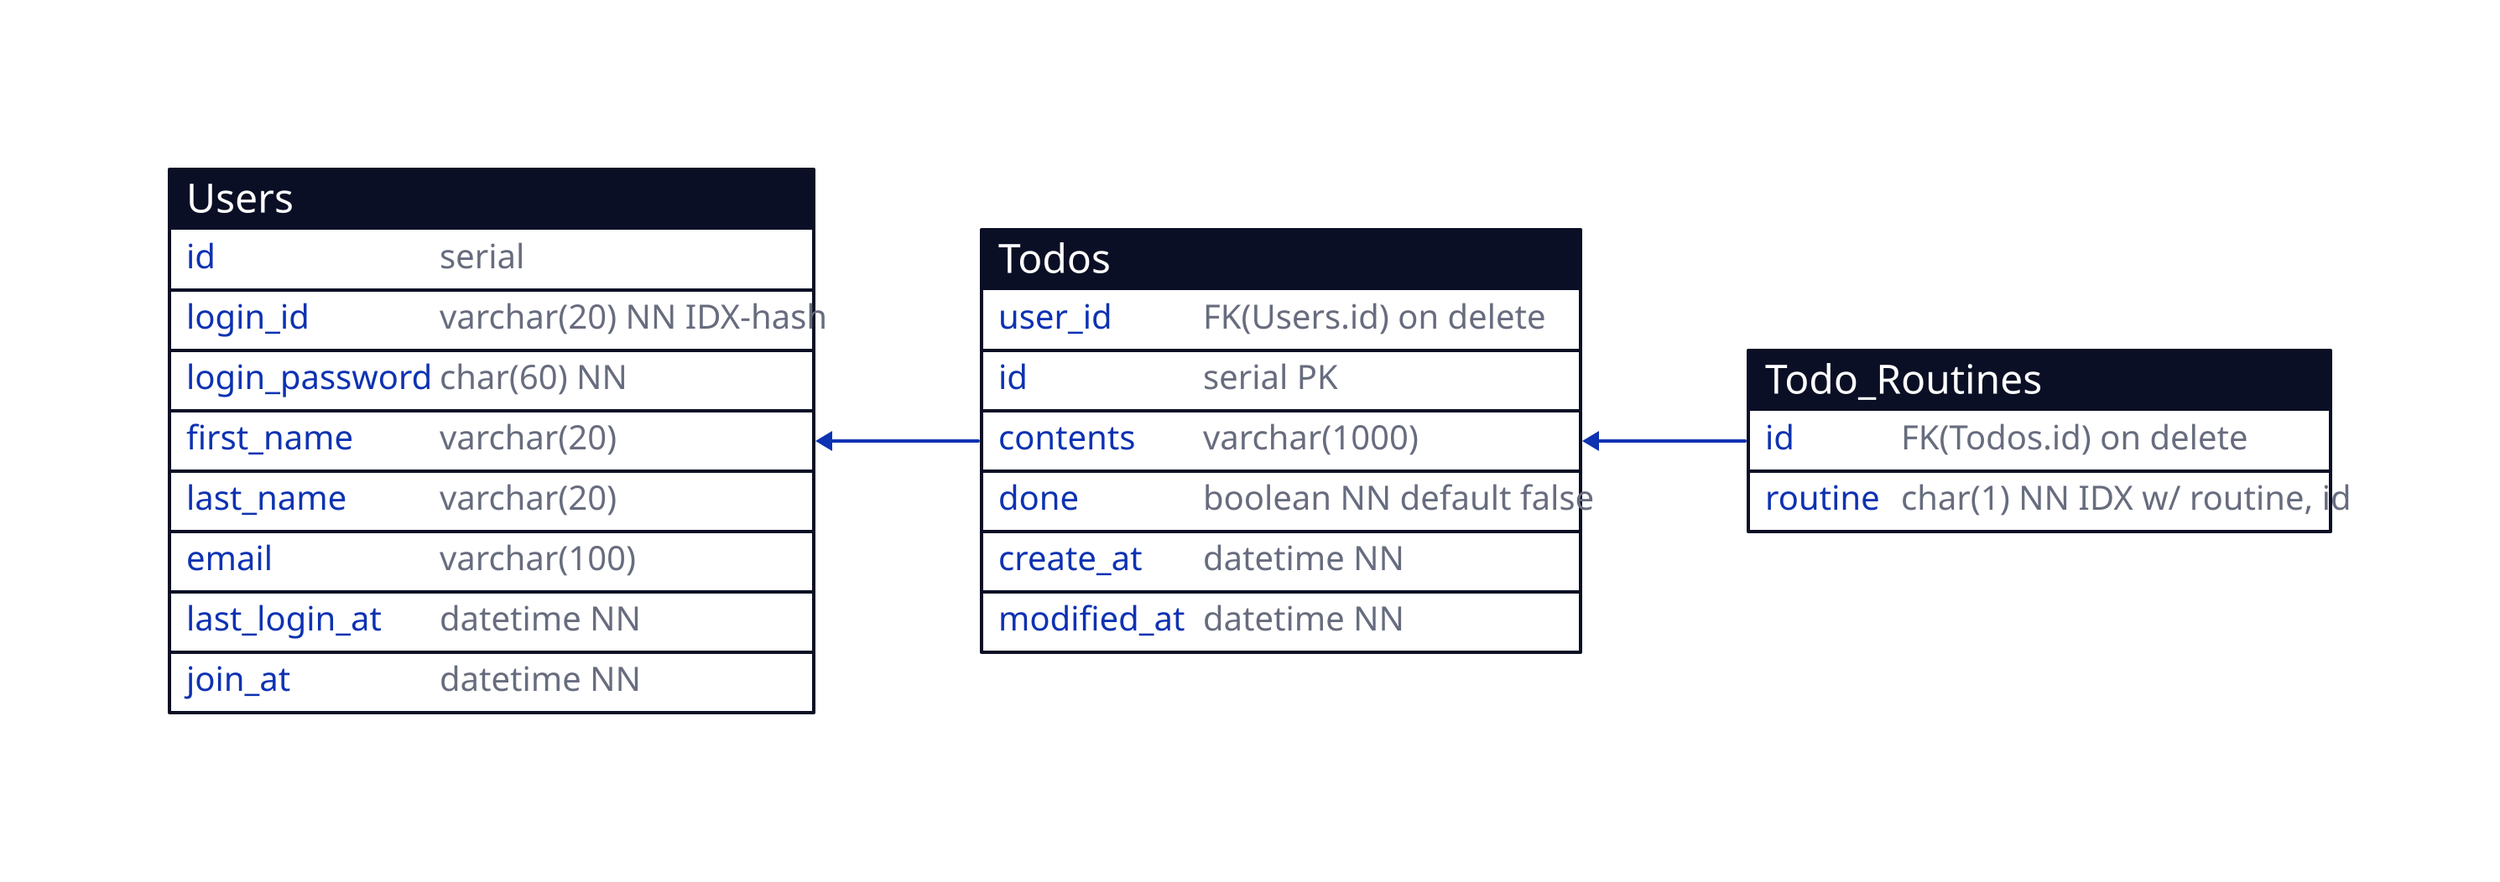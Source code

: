 conments: |md
    NN : Not Null
    IDX : index
|

direction: left

Users: {
    shape: sql_table
    id: serial
    login_id: varchar(20) NN IDX-hash 
    login_password: char(60) NN
    first_name: varchar(20)
    last_name: varchar(20)
    email: varchar(100)
    last_login_at: datetime NN
    join_at: datetime NN
}

Todos.user_id -> Users.id
Todos: {
    shape: sql_table
    id: serial PK
    user_id: FK(Users.id) on delete
    contents: varchar(1000)
    done: boolean NN default false
    create_at: datetime NN
    modified_at: datetime NN
}

Todos.id <- Todo_Routines
Todo_Routines: {
    shape: sql_table
    id: FK(Todos.id) on delete
    routine: char(1) NN IDX w/ routine, id
}